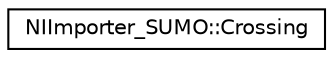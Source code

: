 digraph "Graphical Class Hierarchy"
{
  edge [fontname="Helvetica",fontsize="10",labelfontname="Helvetica",labelfontsize="10"];
  node [fontname="Helvetica",fontsize="10",shape=record];
  rankdir="LR";
  Node0 [label="NIImporter_SUMO::Crossing",height=0.2,width=0.4,color="black", fillcolor="white", style="filled",URL="$d2/db7/struct_n_i_importer___s_u_m_o_1_1_crossing.html",tooltip="Describes a pedestrian crossing. "];
}
